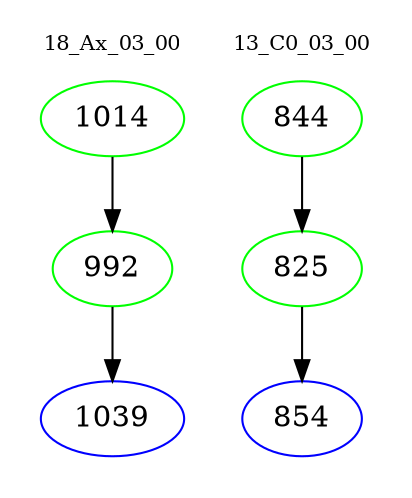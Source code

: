 digraph{
subgraph cluster_0 {
color = white
label = "18_Ax_03_00";
fontsize=10;
T0_1014 [label="1014", color="green"]
T0_1014 -> T0_992 [color="black"]
T0_992 [label="992", color="green"]
T0_992 -> T0_1039 [color="black"]
T0_1039 [label="1039", color="blue"]
}
subgraph cluster_1 {
color = white
label = "13_C0_03_00";
fontsize=10;
T1_844 [label="844", color="green"]
T1_844 -> T1_825 [color="black"]
T1_825 [label="825", color="green"]
T1_825 -> T1_854 [color="black"]
T1_854 [label="854", color="blue"]
}
}
